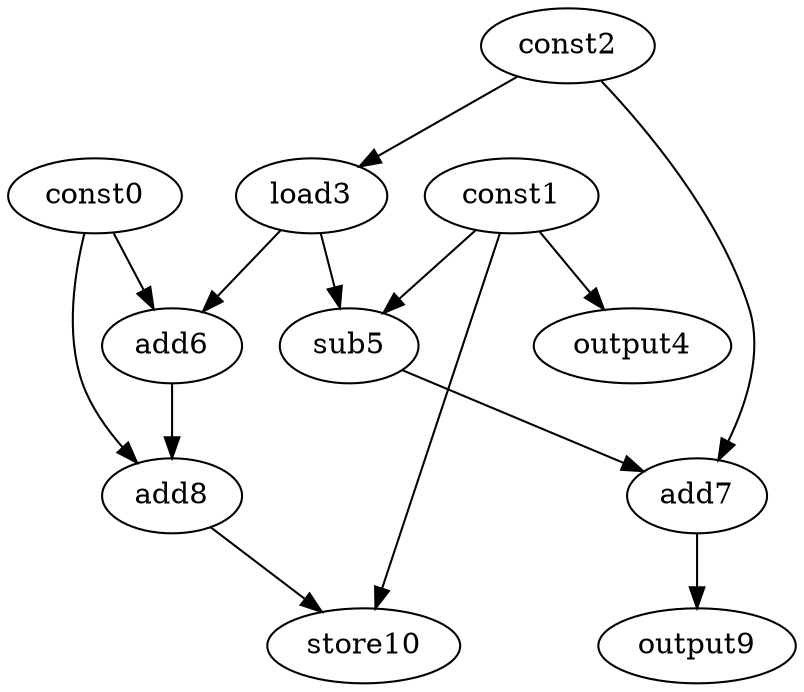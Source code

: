 digraph G { 
const0[opcode=const]; 
const1[opcode=const]; 
const2[opcode=const]; 
load3[opcode=load]; 
output4[opcode=output]; 
sub5[opcode=sub]; 
add6[opcode=add]; 
add7[opcode=add]; 
add8[opcode=add]; 
output9[opcode=output]; 
store10[opcode=store]; 
const2->load3[operand=0];
const1->output4[operand=0];
const1->sub5[operand=0];
load3->sub5[operand=1];
const0->add6[operand=0];
load3->add6[operand=1];
const2->add7[operand=0];
sub5->add7[operand=1];
const0->add8[operand=0];
add6->add8[operand=1];
add7->output9[operand=0];
add8->store10[operand=0];
const1->store10[operand=1];
}
